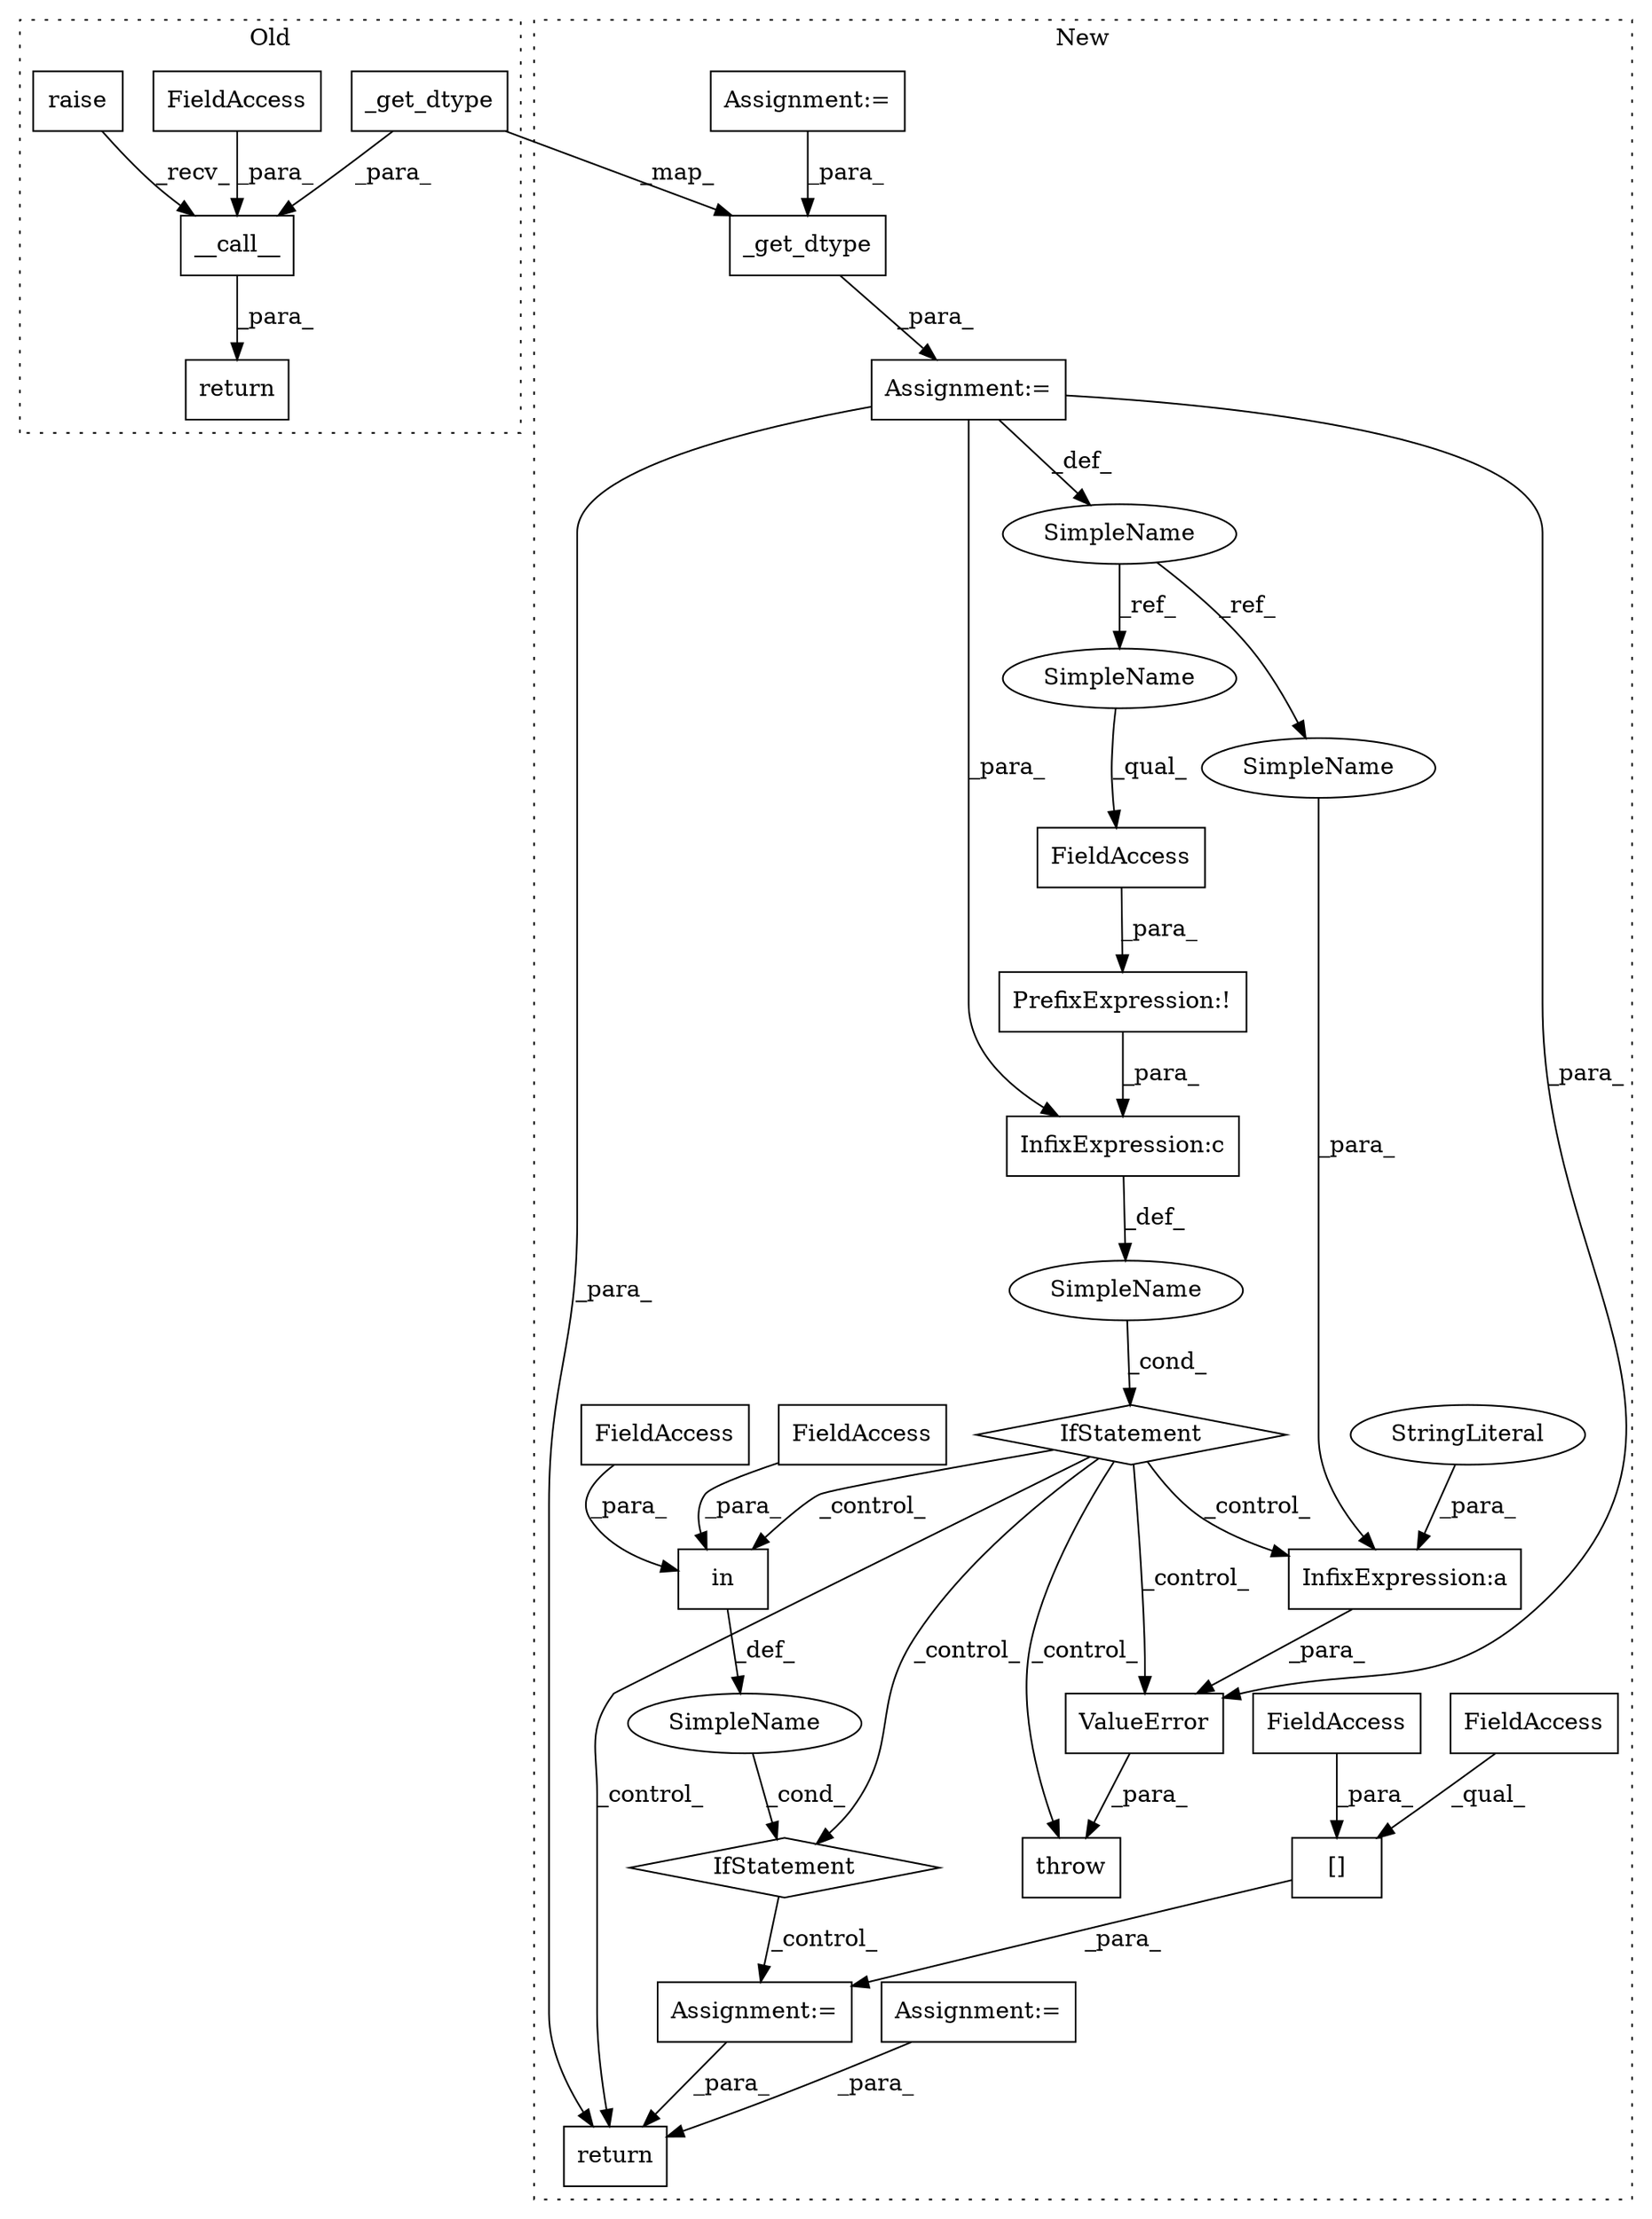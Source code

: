 digraph G {
subgraph cluster0 {
1 [label="__call__" a="32" s="1741,1780" l="9,1" shape="box"];
4 [label="FieldAccess" a="22" s="1774" l="6" shape="box"];
12 [label="raise" a="32" s="1715,1739" l="6,1" shape="box"];
13 [label="return" a="41" s="1708" l="7" shape="box"];
25 [label="_get_dtype" a="32" s="1756,1772" l="11,1" shape="box"];
label = "Old";
style="dotted";
}
subgraph cluster1 {
2 [label="IfStatement" a="25" s="2742,2776" l="8,2" shape="diamond"];
3 [label="Assignment:=" a="7" s="2791" l="1" shape="box"];
5 [label="[]" a="2" s="2792,2815" l="7,1" shape="box"];
6 [label="in" a="105" s="2750" l="26" shape="box"];
7 [label="SimpleName" a="42" s="" l="" shape="ellipse"];
8 [label="FieldAccess" a="22" s="2792" l="6" shape="box"];
9 [label="FieldAccess" a="22" s="2799" l="16" shape="box"];
10 [label="FieldAccess" a="22" s="2750" l="16" shape="box"];
11 [label="FieldAccess" a="22" s="2770" l="6" shape="box"];
14 [label="return" a="41" s="2828" l="7" shape="box"];
15 [label="Assignment:=" a="7" s="2500" l="5" shape="box"];
16 [label="PrefixExpression:!" a="38" s="2635" l="1" shape="box"];
17 [label="InfixExpression:a" a="27" s="2721" l="3" shape="box"];
18 [label="InfixExpression:c" a="27" s="2631" l="4" shape="box"];
19 [label="SimpleName" a="42" s="" l="" shape="ellipse"];
20 [label="StringLiteral" a="45" s="2679" l="42" shape="ellipse"];
21 [label="SimpleName" a="42" s="2580" l="5" shape="ellipse"];
22 [label="FieldAccess" a="22" s="2636" l="16" shape="box"];
23 [label="throw" a="53" s="2662" l="6" shape="box"];
24 [label="_get_dtype" a="32" s="2586,2602" l="11,1" shape="box"];
26 [label="IfStatement" a="25" s="2609,2652" l="4,2" shape="diamond"];
27 [label="ValueError" a="32" s="2668,2729" l="11,1" shape="box"];
28 [label="Assignment:=" a="7" s="2515" l="5" shape="box"];
29 [label="Assignment:=" a="7" s="2585" l="1" shape="box"];
30 [label="SimpleName" a="42" s="2724" l="5" shape="ellipse"];
31 [label="SimpleName" a="42" s="2636" l="5" shape="ellipse"];
label = "New";
style="dotted";
}
1 -> 13 [label="_para_"];
2 -> 3 [label="_control_"];
3 -> 14 [label="_para_"];
4 -> 1 [label="_para_"];
5 -> 3 [label="_para_"];
6 -> 7 [label="_def_"];
7 -> 2 [label="_cond_"];
8 -> 5 [label="_qual_"];
9 -> 5 [label="_para_"];
10 -> 6 [label="_para_"];
11 -> 6 [label="_para_"];
12 -> 1 [label="_recv_"];
15 -> 14 [label="_para_"];
16 -> 18 [label="_para_"];
17 -> 27 [label="_para_"];
18 -> 19 [label="_def_"];
19 -> 26 [label="_cond_"];
20 -> 17 [label="_para_"];
21 -> 30 [label="_ref_"];
21 -> 31 [label="_ref_"];
22 -> 16 [label="_para_"];
24 -> 29 [label="_para_"];
25 -> 24 [label="_map_"];
25 -> 1 [label="_para_"];
26 -> 6 [label="_control_"];
26 -> 23 [label="_control_"];
26 -> 14 [label="_control_"];
26 -> 27 [label="_control_"];
26 -> 2 [label="_control_"];
26 -> 17 [label="_control_"];
27 -> 23 [label="_para_"];
28 -> 24 [label="_para_"];
29 -> 18 [label="_para_"];
29 -> 27 [label="_para_"];
29 -> 14 [label="_para_"];
29 -> 21 [label="_def_"];
30 -> 17 [label="_para_"];
31 -> 22 [label="_qual_"];
}